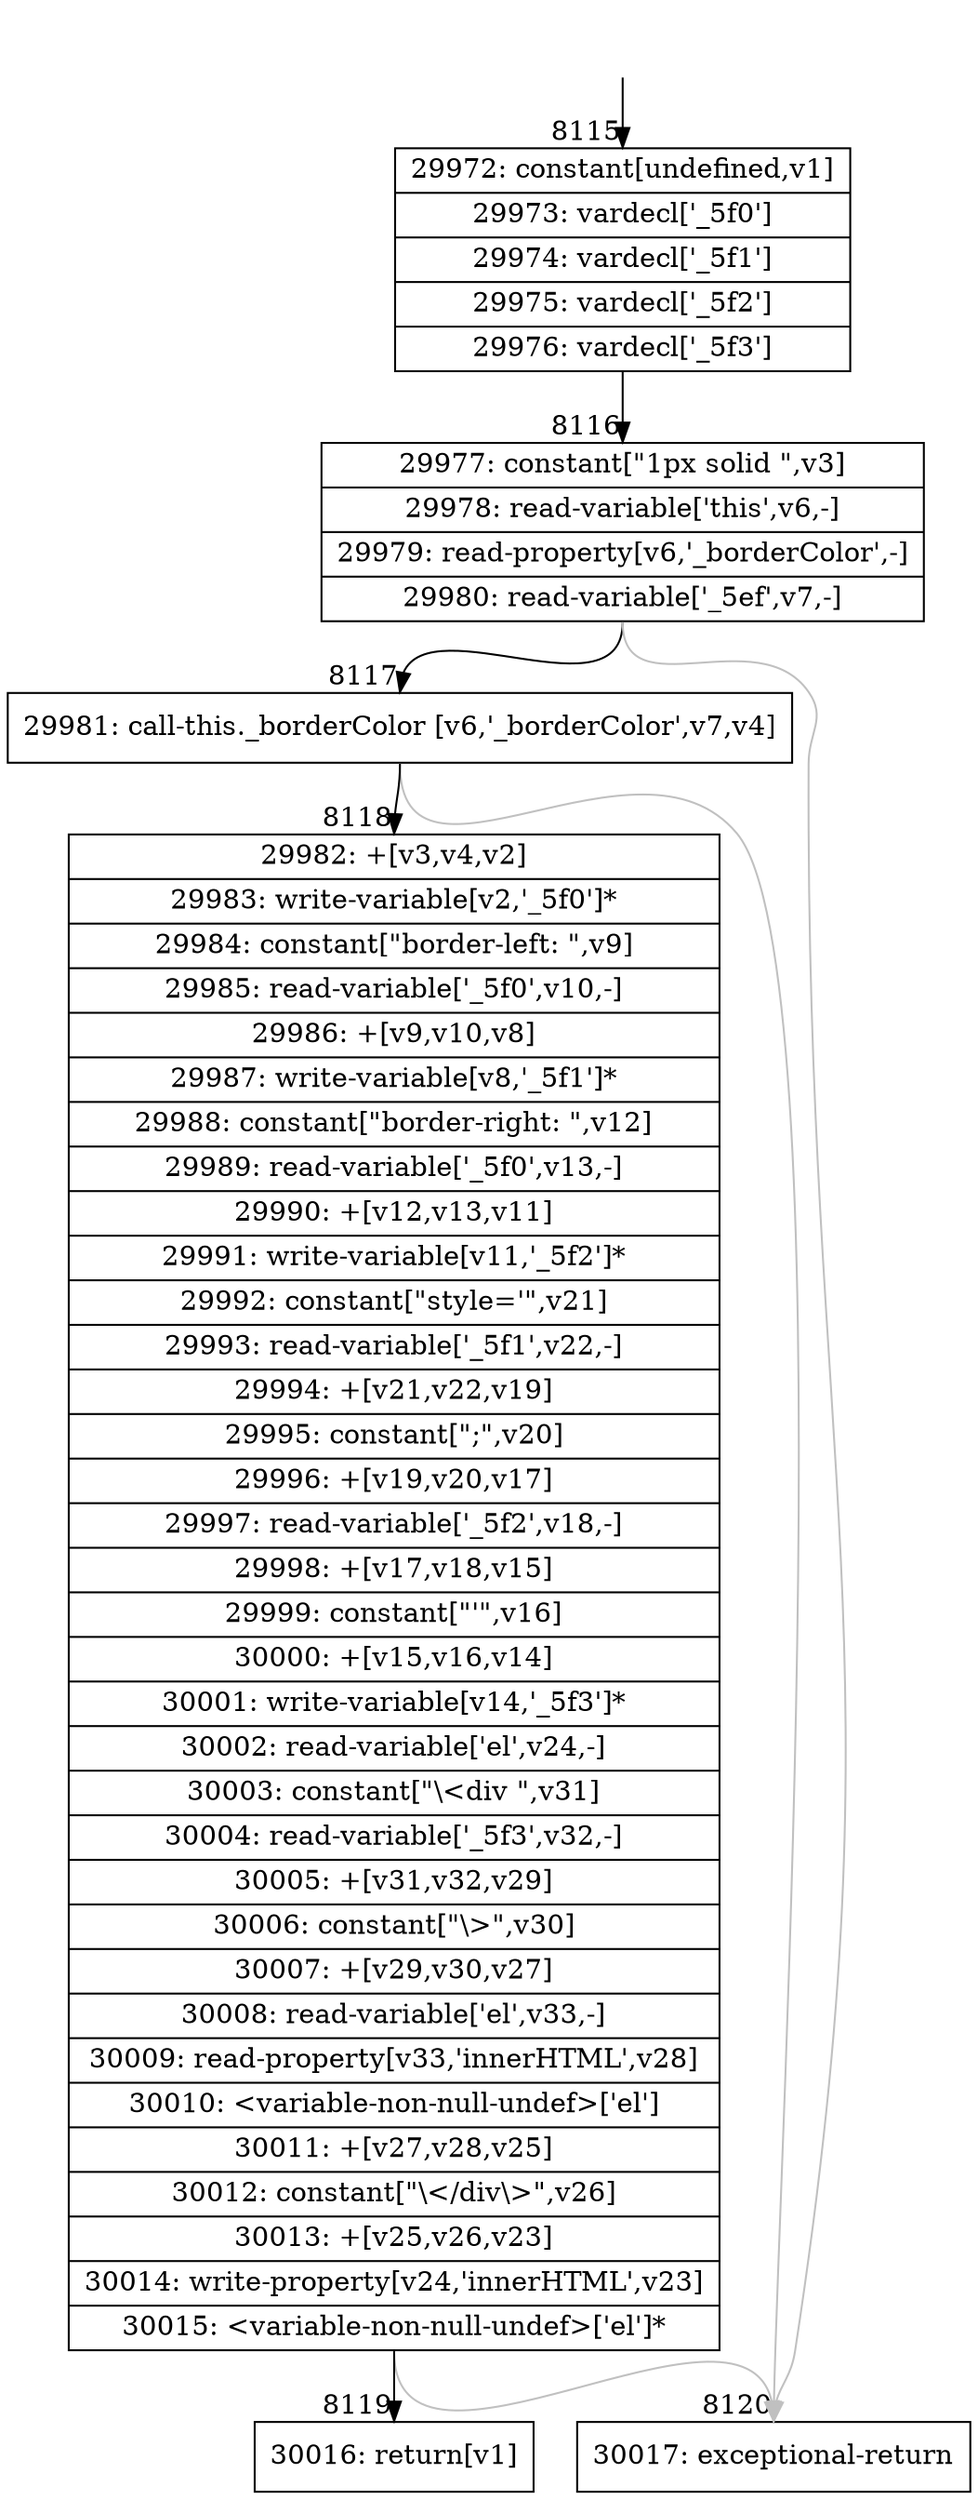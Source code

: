 digraph {
rankdir="TD"
BB_entry533[shape=none,label=""];
BB_entry533 -> BB8115 [tailport=s, headport=n, headlabel="    8115"]
BB8115 [shape=record label="{29972: constant[undefined,v1]|29973: vardecl['_5f0']|29974: vardecl['_5f1']|29975: vardecl['_5f2']|29976: vardecl['_5f3']}" ] 
BB8115 -> BB8116 [tailport=s, headport=n, headlabel="      8116"]
BB8116 [shape=record label="{29977: constant[\"1px solid \",v3]|29978: read-variable['this',v6,-]|29979: read-property[v6,'_borderColor',-]|29980: read-variable['_5ef',v7,-]}" ] 
BB8116 -> BB8117 [tailport=s, headport=n, headlabel="      8117"]
BB8116 -> BB8120 [tailport=s, headport=n, color=gray, headlabel="      8120"]
BB8117 [shape=record label="{29981: call-this._borderColor [v6,'_borderColor',v7,v4]}" ] 
BB8117 -> BB8118 [tailport=s, headport=n, headlabel="      8118"]
BB8117 -> BB8120 [tailport=s, headport=n, color=gray]
BB8118 [shape=record label="{29982: +[v3,v4,v2]|29983: write-variable[v2,'_5f0']*|29984: constant[\"border-left: \",v9]|29985: read-variable['_5f0',v10,-]|29986: +[v9,v10,v8]|29987: write-variable[v8,'_5f1']*|29988: constant[\"border-right: \",v12]|29989: read-variable['_5f0',v13,-]|29990: +[v12,v13,v11]|29991: write-variable[v11,'_5f2']*|29992: constant[\"style='\",v21]|29993: read-variable['_5f1',v22,-]|29994: +[v21,v22,v19]|29995: constant[\";\",v20]|29996: +[v19,v20,v17]|29997: read-variable['_5f2',v18,-]|29998: +[v17,v18,v15]|29999: constant[\"'\",v16]|30000: +[v15,v16,v14]|30001: write-variable[v14,'_5f3']*|30002: read-variable['el',v24,-]|30003: constant[\"\\\<div \",v31]|30004: read-variable['_5f3',v32,-]|30005: +[v31,v32,v29]|30006: constant[\"\\\>\",v30]|30007: +[v29,v30,v27]|30008: read-variable['el',v33,-]|30009: read-property[v33,'innerHTML',v28]|30010: \<variable-non-null-undef\>['el']|30011: +[v27,v28,v25]|30012: constant[\"\\\</div\\\>\",v26]|30013: +[v25,v26,v23]|30014: write-property[v24,'innerHTML',v23]|30015: \<variable-non-null-undef\>['el']*}" ] 
BB8118 -> BB8119 [tailport=s, headport=n, headlabel="      8119"]
BB8118 -> BB8120 [tailport=s, headport=n, color=gray]
BB8119 [shape=record label="{30016: return[v1]}" ] 
BB8120 [shape=record label="{30017: exceptional-return}" ] 
//#$~ 5817
}
